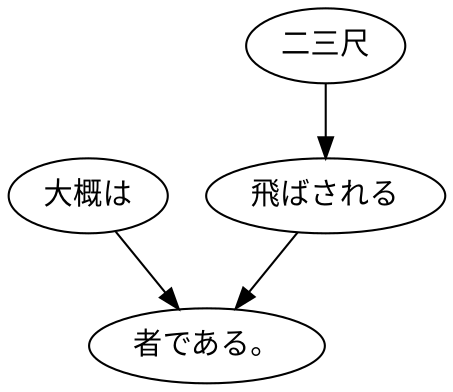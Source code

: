 digraph graph3985 {
	node0 [label="大概は"];
	node1 [label="二三尺"];
	node2 [label="飛ばされる"];
	node3 [label="者である。"];
	node0 -> node3;
	node1 -> node2;
	node2 -> node3;
}
